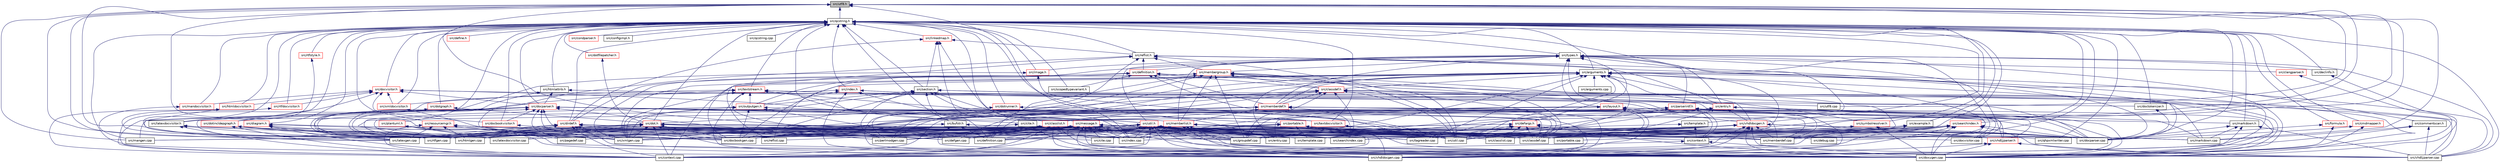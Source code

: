 digraph "src/utf8.h"
{
 // INTERACTIVE_SVG=YES
 // LATEX_PDF_SIZE
  edge [fontname="Helvetica",fontsize="10",labelfontname="Helvetica",labelfontsize="10"];
  node [fontname="Helvetica",fontsize="10",shape=record];
  Node1 [label="src/utf8.h",height=0.2,width=0.4,color="black", fillcolor="grey75", style="filled", fontcolor="black",tooltip="Various UTF8 related helper functions."];
  Node1 -> Node2 [dir="back",color="midnightblue",fontsize="10",style="solid",fontname="Helvetica"];
  Node2 [label="src/qcstring.h",height=0.2,width=0.4,color="black", fillcolor="white", style="filled",URL="$d7/d5c/qcstring_8h.html",tooltip=" "];
  Node2 -> Node3 [dir="back",color="midnightblue",fontsize="10",style="solid",fontname="Helvetica"];
  Node3 [label="src/arguments.h",height=0.2,width=0.4,color="black", fillcolor="white", style="filled",URL="$df/d9b/arguments_8h.html",tooltip=" "];
  Node3 -> Node4 [dir="back",color="midnightblue",fontsize="10",style="solid",fontname="Helvetica"];
  Node4 [label="src/arguments.cpp",height=0.2,width=0.4,color="black", fillcolor="white", style="filled",URL="$d4/dd4/arguments_8cpp.html",tooltip=" "];
  Node3 -> Node5 [dir="back",color="midnightblue",fontsize="10",style="solid",fontname="Helvetica"];
  Node5 [label="src/classdef.h",height=0.2,width=0.4,color="red", fillcolor="white", style="filled",URL="$d1/da6/classdef_8h.html",tooltip=" "];
  Node5 -> Node50 [dir="back",color="midnightblue",fontsize="10",style="solid",fontname="Helvetica"];
  Node50 [label="src/memberdef.h",height=0.2,width=0.4,color="red", fillcolor="white", style="filled",URL="$d4/d46/memberdef_8h.html",tooltip=" "];
  Node50 -> Node51 [dir="back",color="midnightblue",fontsize="10",style="solid",fontname="Helvetica"];
  Node51 [label="src/memberlist.h",height=0.2,width=0.4,color="red", fillcolor="white", style="filled",URL="$dd/d78/memberlist_8h.html",tooltip=" "];
  Node51 -> Node9 [dir="back",color="midnightblue",fontsize="10",style="solid",fontname="Helvetica"];
  Node9 [label="src/classdef.cpp",height=0.2,width=0.4,color="black", fillcolor="white", style="filled",URL="$de/d89/classdef_8cpp.html",tooltip=" "];
  Node51 -> Node100 [dir="back",color="midnightblue",fontsize="10",style="solid",fontname="Helvetica"];
  Node100 [label="src/context.h",height=0.2,width=0.4,color="black", fillcolor="white", style="filled",URL="$dc/d1e/context_8h.html",tooltip=" "];
  Node100 -> Node12 [dir="back",color="midnightblue",fontsize="10",style="solid",fontname="Helvetica"];
  Node12 [label="src/context.cpp",height=0.2,width=0.4,color="black", fillcolor="white", style="filled",URL="$db/d12/context_8cpp.html",tooltip=" "];
  Node100 -> Node22 [dir="back",color="midnightblue",fontsize="10",style="solid",fontname="Helvetica"];
  Node22 [label="src/doxygen.cpp",height=0.2,width=0.4,color="black", fillcolor="white", style="filled",URL="$dc/d98/doxygen_8cpp.html",tooltip=" "];
  Node51 -> Node55 [dir="back",color="midnightblue",fontsize="10",style="solid",fontname="Helvetica"];
  Node55 [label="src/defgen.cpp",height=0.2,width=0.4,color="black", fillcolor="white", style="filled",URL="$d3/d17/defgen_8cpp.html",tooltip=" "];
  Node51 -> Node13 [dir="back",color="midnightblue",fontsize="10",style="solid",fontname="Helvetica"];
  Node13 [label="src/definition.cpp",height=0.2,width=0.4,color="black", fillcolor="white", style="filled",URL="$d3/dea/definition_8cpp.html",tooltip=" "];
  Node51 -> Node15 [dir="back",color="midnightblue",fontsize="10",style="solid",fontname="Helvetica"];
  Node15 [label="src/docbookgen.cpp",height=0.2,width=0.4,color="black", fillcolor="white", style="filled",URL="$d8/d29/docbookgen_8cpp.html",tooltip=" "];
  Node51 -> Node22 [dir="back",color="midnightblue",fontsize="10",style="solid",fontname="Helvetica"];
  Node51 -> Node25 [dir="back",color="midnightblue",fontsize="10",style="solid",fontname="Helvetica"];
  Node25 [label="src/groupdef.cpp",height=0.2,width=0.4,color="black", fillcolor="white", style="filled",URL="$d6/d42/groupdef_8cpp.html",tooltip=" "];
  Node51 -> Node29 [dir="back",color="midnightblue",fontsize="10",style="solid",fontname="Helvetica"];
  Node29 [label="src/index.cpp",height=0.2,width=0.4,color="black", fillcolor="white", style="filled",URL="$db/d14/index_8cpp.html",tooltip="This file contains functions for the various index pages."];
  Node51 -> Node36 [dir="back",color="midnightblue",fontsize="10",style="solid",fontname="Helvetica"];
  Node36 [label="src/memberdef.cpp",height=0.2,width=0.4,color="black", fillcolor="white", style="filled",URL="$d0/d72/memberdef_8cpp.html",tooltip=" "];
  Node51 -> Node81 [dir="back",color="midnightblue",fontsize="10",style="solid",fontname="Helvetica"];
  Node81 [label="src/perlmodgen.cpp",height=0.2,width=0.4,color="black", fillcolor="white", style="filled",URL="$de/dd0/perlmodgen_8cpp.html",tooltip=" "];
  Node51 -> Node44 [dir="back",color="midnightblue",fontsize="10",style="solid",fontname="Helvetica"];
  Node44 [label="src/util.cpp",height=0.2,width=0.4,color="black", fillcolor="white", style="filled",URL="$df/d2d/util_8cpp.html",tooltip=" "];
  Node51 -> Node45 [dir="back",color="midnightblue",fontsize="10",style="solid",fontname="Helvetica"];
  Node45 [label="src/vhdldocgen.cpp",height=0.2,width=0.4,color="black", fillcolor="white", style="filled",URL="$de/dea/vhdldocgen_8cpp.html",tooltip=" "];
  Node51 -> Node48 [dir="back",color="midnightblue",fontsize="10",style="solid",fontname="Helvetica"];
  Node48 [label="src/xmlgen.cpp",height=0.2,width=0.4,color="black", fillcolor="white", style="filled",URL="$d0/dc3/xmlgen_8cpp.html",tooltip=" "];
  Node50 -> Node15 [dir="back",color="midnightblue",fontsize="10",style="solid",fontname="Helvetica"];
  Node50 -> Node17 [dir="back",color="midnightblue",fontsize="10",style="solid",fontname="Helvetica"];
  Node17 [label="src/docparser.cpp",height=0.2,width=0.4,color="black", fillcolor="white", style="filled",URL="$da/d17/docparser_8cpp.html",tooltip=" "];
  Node50 -> Node36 [dir="back",color="midnightblue",fontsize="10",style="solid",fontname="Helvetica"];
  Node50 -> Node43 [dir="back",color="midnightblue",fontsize="10",style="solid",fontname="Helvetica"];
  Node43 [label="src/searchindex.cpp",height=0.2,width=0.4,color="black", fillcolor="white", style="filled",URL="$d7/d79/searchindex_8cpp.html",tooltip=" "];
  Node50 -> Node45 [dir="back",color="midnightblue",fontsize="10",style="solid",fontname="Helvetica"];
  Node50 -> Node48 [dir="back",color="midnightblue",fontsize="10",style="solid",fontname="Helvetica"];
  Node5 -> Node9 [dir="back",color="midnightblue",fontsize="10",style="solid",fontname="Helvetica"];
  Node5 -> Node103 [dir="back",color="midnightblue",fontsize="10",style="solid",fontname="Helvetica"];
  Node103 [label="src/classlist.h",height=0.2,width=0.4,color="red", fillcolor="white", style="filled",URL="$d2/df8/classlist_8h.html",tooltip=" "];
  Node103 -> Node9 [dir="back",color="midnightblue",fontsize="10",style="solid",fontname="Helvetica"];
  Node103 -> Node10 [dir="back",color="midnightblue",fontsize="10",style="solid",fontname="Helvetica"];
  Node10 [label="src/classlist.cpp",height=0.2,width=0.4,color="black", fillcolor="white", style="filled",URL="$d6/d10/classlist_8cpp.html",tooltip=" "];
  Node103 -> Node12 [dir="back",color="midnightblue",fontsize="10",style="solid",fontname="Helvetica"];
  Node103 -> Node55 [dir="back",color="midnightblue",fontsize="10",style="solid",fontname="Helvetica"];
  Node103 -> Node15 [dir="back",color="midnightblue",fontsize="10",style="solid",fontname="Helvetica"];
  Node103 -> Node17 [dir="back",color="midnightblue",fontsize="10",style="solid",fontname="Helvetica"];
  Node103 -> Node22 [dir="back",color="midnightblue",fontsize="10",style="solid",fontname="Helvetica"];
  Node103 -> Node25 [dir="back",color="midnightblue",fontsize="10",style="solid",fontname="Helvetica"];
  Node103 -> Node29 [dir="back",color="midnightblue",fontsize="10",style="solid",fontname="Helvetica"];
  Node103 -> Node32 [dir="back",color="midnightblue",fontsize="10",style="solid",fontname="Helvetica"];
  Node32 [label="src/latexgen.cpp",height=0.2,width=0.4,color="black", fillcolor="white", style="filled",URL="$d4/d42/latexgen_8cpp.html",tooltip=" "];
  Node103 -> Node81 [dir="back",color="midnightblue",fontsize="10",style="solid",fontname="Helvetica"];
  Node103 -> Node42 [dir="back",color="midnightblue",fontsize="10",style="solid",fontname="Helvetica"];
  Node42 [label="src/rtfgen.cpp",height=0.2,width=0.4,color="black", fillcolor="white", style="filled",URL="$d0/d9c/rtfgen_8cpp.html",tooltip=" "];
  Node103 -> Node43 [dir="back",color="midnightblue",fontsize="10",style="solid",fontname="Helvetica"];
  Node103 -> Node44 [dir="back",color="midnightblue",fontsize="10",style="solid",fontname="Helvetica"];
  Node103 -> Node45 [dir="back",color="midnightblue",fontsize="10",style="solid",fontname="Helvetica"];
  Node103 -> Node48 [dir="back",color="midnightblue",fontsize="10",style="solid",fontname="Helvetica"];
  Node5 -> Node105 [dir="back",color="midnightblue",fontsize="10",style="solid",fontname="Helvetica"];
  Node105 [label="src/symbolresolver.h",height=0.2,width=0.4,color="red", fillcolor="white", style="filled",URL="$d9/db2/symbolresolver_8h.html",tooltip=" "];
  Node105 -> Node9 [dir="back",color="midnightblue",fontsize="10",style="solid",fontname="Helvetica"];
  Node105 -> Node22 [dir="back",color="midnightblue",fontsize="10",style="solid",fontname="Helvetica"];
  Node105 -> Node44 [dir="back",color="midnightblue",fontsize="10",style="solid",fontname="Helvetica"];
  Node5 -> Node100 [dir="back",color="midnightblue",fontsize="10",style="solid",fontname="Helvetica"];
  Node5 -> Node15 [dir="back",color="midnightblue",fontsize="10",style="solid",fontname="Helvetica"];
  Node5 -> Node25 [dir="back",color="midnightblue",fontsize="10",style="solid",fontname="Helvetica"];
  Node5 -> Node81 [dir="back",color="midnightblue",fontsize="10",style="solid",fontname="Helvetica"];
  Node5 -> Node43 [dir="back",color="midnightblue",fontsize="10",style="solid",fontname="Helvetica"];
  Node5 -> Node44 [dir="back",color="midnightblue",fontsize="10",style="solid",fontname="Helvetica"];
  Node3 -> Node50 [dir="back",color="midnightblue",fontsize="10",style="solid",fontname="Helvetica"];
  Node3 -> Node107 [dir="back",color="midnightblue",fontsize="10",style="solid",fontname="Helvetica"];
  Node107 [label="src/entry.h",height=0.2,width=0.4,color="red", fillcolor="white", style="filled",URL="$d1/dc6/entry_8h.html",tooltip=" "];
  Node107 -> Node9 [dir="back",color="midnightblue",fontsize="10",style="solid",fontname="Helvetica"];
  Node107 -> Node108 [dir="back",color="midnightblue",fontsize="10",style="solid",fontname="Helvetica"];
  Node108 [label="src/vhdldocgen.h",height=0.2,width=0.4,color="red", fillcolor="white", style="filled",URL="$dd/dec/vhdldocgen_8h.html",tooltip=" "];
  Node108 -> Node9 [dir="back",color="midnightblue",fontsize="10",style="solid",fontname="Helvetica"];
  Node108 -> Node10 [dir="back",color="midnightblue",fontsize="10",style="solid",fontname="Helvetica"];
  Node108 -> Node12 [dir="back",color="midnightblue",fontsize="10",style="solid",fontname="Helvetica"];
  Node108 -> Node13 [dir="back",color="midnightblue",fontsize="10",style="solid",fontname="Helvetica"];
  Node108 -> Node17 [dir="back",color="midnightblue",fontsize="10",style="solid",fontname="Helvetica"];
  Node108 -> Node69 [dir="back",color="midnightblue",fontsize="10",style="solid",fontname="Helvetica"];
  Node69 [label="src/vhdljjparser.h",height=0.2,width=0.4,color="red", fillcolor="white", style="filled",URL="$d2/d55/vhdljjparser_8h.html",tooltip=" "];
  Node69 -> Node22 [dir="back",color="midnightblue",fontsize="10",style="solid",fontname="Helvetica"];
  Node69 -> Node45 [dir="back",color="midnightblue",fontsize="10",style="solid",fontname="Helvetica"];
  Node69 -> Node46 [dir="back",color="midnightblue",fontsize="10",style="solid",fontname="Helvetica"];
  Node46 [label="src/vhdljjparser.cpp",height=0.2,width=0.4,color="black", fillcolor="white", style="filled",URL="$d1/d86/vhdljjparser_8cpp.html",tooltip=" "];
  Node108 -> Node22 [dir="back",color="midnightblue",fontsize="10",style="solid",fontname="Helvetica"];
  Node108 -> Node25 [dir="back",color="midnightblue",fontsize="10",style="solid",fontname="Helvetica"];
  Node108 -> Node27 [dir="back",color="midnightblue",fontsize="10",style="solid",fontname="Helvetica"];
  Node27 [label="src/htmlgen.cpp",height=0.2,width=0.4,color="black", fillcolor="white", style="filled",URL="$d8/d6e/htmlgen_8cpp.html",tooltip=" "];
  Node108 -> Node29 [dir="back",color="midnightblue",fontsize="10",style="solid",fontname="Helvetica"];
  Node108 -> Node36 [dir="back",color="midnightblue",fontsize="10",style="solid",fontname="Helvetica"];
  Node108 -> Node42 [dir="back",color="midnightblue",fontsize="10",style="solid",fontname="Helvetica"];
  Node108 -> Node45 [dir="back",color="midnightblue",fontsize="10",style="solid",fontname="Helvetica"];
  Node108 -> Node46 [dir="back",color="midnightblue",fontsize="10",style="solid",fontname="Helvetica"];
  Node107 -> Node22 [dir="back",color="midnightblue",fontsize="10",style="solid",fontname="Helvetica"];
  Node107 -> Node69 [dir="back",color="midnightblue",fontsize="10",style="solid",fontname="Helvetica"];
  Node107 -> Node76 [dir="back",color="midnightblue",fontsize="10",style="solid",fontname="Helvetica"];
  Node76 [label="src/entry.cpp",height=0.2,width=0.4,color="black", fillcolor="white", style="filled",URL="$d2/dd2/entry_8cpp.html",tooltip=" "];
  Node107 -> Node25 [dir="back",color="midnightblue",fontsize="10",style="solid",fontname="Helvetica"];
  Node107 -> Node79 [dir="back",color="midnightblue",fontsize="10",style="solid",fontname="Helvetica"];
  Node79 [label="src/markdown.cpp",height=0.2,width=0.4,color="black", fillcolor="white", style="filled",URL="$de/d04/markdown_8cpp.html",tooltip=" "];
  Node107 -> Node89 [dir="back",color="midnightblue",fontsize="10",style="solid",fontname="Helvetica"];
  Node89 [label="src/tagreader.cpp",height=0.2,width=0.4,color="black", fillcolor="white", style="filled",URL="$d4/d7b/tagreader_8cpp.html",tooltip=" "];
  Node107 -> Node44 [dir="back",color="midnightblue",fontsize="10",style="solid",fontname="Helvetica"];
  Node3 -> Node108 [dir="back",color="midnightblue",fontsize="10",style="solid",fontname="Helvetica"];
  Node3 -> Node9 [dir="back",color="midnightblue",fontsize="10",style="solid",fontname="Helvetica"];
  Node3 -> Node10 [dir="back",color="midnightblue",fontsize="10",style="solid",fontname="Helvetica"];
  Node3 -> Node12 [dir="back",color="midnightblue",fontsize="10",style="solid",fontname="Helvetica"];
  Node3 -> Node55 [dir="back",color="midnightblue",fontsize="10",style="solid",fontname="Helvetica"];
  Node3 -> Node15 [dir="back",color="midnightblue",fontsize="10",style="solid",fontname="Helvetica"];
  Node3 -> Node17 [dir="back",color="midnightblue",fontsize="10",style="solid",fontname="Helvetica"];
  Node3 -> Node22 [dir="back",color="midnightblue",fontsize="10",style="solid",fontname="Helvetica"];
  Node3 -> Node76 [dir="back",color="midnightblue",fontsize="10",style="solid",fontname="Helvetica"];
  Node3 -> Node25 [dir="back",color="midnightblue",fontsize="10",style="solid",fontname="Helvetica"];
  Node3 -> Node36 [dir="back",color="midnightblue",fontsize="10",style="solid",fontname="Helvetica"];
  Node3 -> Node81 [dir="back",color="midnightblue",fontsize="10",style="solid",fontname="Helvetica"];
  Node3 -> Node89 [dir="back",color="midnightblue",fontsize="10",style="solid",fontname="Helvetica"];
  Node3 -> Node44 [dir="back",color="midnightblue",fontsize="10",style="solid",fontname="Helvetica"];
  Node3 -> Node45 [dir="back",color="midnightblue",fontsize="10",style="solid",fontname="Helvetica"];
  Node3 -> Node46 [dir="back",color="midnightblue",fontsize="10",style="solid",fontname="Helvetica"];
  Node3 -> Node48 [dir="back",color="midnightblue",fontsize="10",style="solid",fontname="Helvetica"];
  Node2 -> Node110 [dir="back",color="midnightblue",fontsize="10",style="solid",fontname="Helvetica"];
  Node110 [label="src/bufstr.h",height=0.2,width=0.4,color="black", fillcolor="white", style="filled",URL="$d4/de5/bufstr_8h.html",tooltip=" "];
  Node110 -> Node13 [dir="back",color="midnightblue",fontsize="10",style="solid",fontname="Helvetica"];
  Node110 -> Node22 [dir="back",color="midnightblue",fontsize="10",style="solid",fontname="Helvetica"];
  Node110 -> Node27 [dir="back",color="midnightblue",fontsize="10",style="solid",fontname="Helvetica"];
  Node110 -> Node44 [dir="back",color="midnightblue",fontsize="10",style="solid",fontname="Helvetica"];
  Node2 -> Node111 [dir="back",color="midnightblue",fontsize="10",style="solid",fontname="Helvetica"];
  Node111 [label="src/cite.h",height=0.2,width=0.4,color="black", fillcolor="white", style="filled",URL="$d7/d69/cite_8h.html",tooltip=" "];
  Node111 -> Node8 [dir="back",color="midnightblue",fontsize="10",style="solid",fontname="Helvetica"];
  Node8 [label="src/cite.cpp",height=0.2,width=0.4,color="black", fillcolor="white", style="filled",URL="$d5/d0b/cite_8cpp.html",tooltip=" "];
  Node111 -> Node17 [dir="back",color="midnightblue",fontsize="10",style="solid",fontname="Helvetica"];
  Node111 -> Node22 [dir="back",color="midnightblue",fontsize="10",style="solid",fontname="Helvetica"];
  Node111 -> Node31 [dir="back",color="midnightblue",fontsize="10",style="solid",fontname="Helvetica"];
  Node31 [label="src/latexdocvisitor.cpp",height=0.2,width=0.4,color="black", fillcolor="white", style="filled",URL="$d1/d4e/latexdocvisitor_8cpp.html",tooltip=" "];
  Node111 -> Node32 [dir="back",color="midnightblue",fontsize="10",style="solid",fontname="Helvetica"];
  Node2 -> Node112 [dir="back",color="midnightblue",fontsize="10",style="solid",fontname="Helvetica"];
  Node112 [label="src/types.h",height=0.2,width=0.4,color="black", fillcolor="white", style="filled",URL="$d9/d49/types_8h.html",tooltip="This file contains a number of basic enums and types."];
  Node112 -> Node113 [dir="back",color="midnightblue",fontsize="10",style="solid",fontname="Helvetica"];
  Node113 [label="src/definition.h",height=0.2,width=0.4,color="red", fillcolor="white", style="filled",URL="$df/da1/definition_8h.html",tooltip=" "];
  Node113 -> Node5 [dir="back",color="midnightblue",fontsize="10",style="solid",fontname="Helvetica"];
  Node113 -> Node50 [dir="back",color="midnightblue",fontsize="10",style="solid",fontname="Helvetica"];
  Node113 -> Node114 [dir="back",color="midnightblue",fontsize="10",style="solid",fontname="Helvetica"];
  Node114 [label="src/dirdef.h",height=0.2,width=0.4,color="red", fillcolor="white", style="filled",URL="$d6/d15/dirdef_8h.html",tooltip=" "];
  Node114 -> Node12 [dir="back",color="midnightblue",fontsize="10",style="solid",fontname="Helvetica"];
  Node114 -> Node13 [dir="back",color="midnightblue",fontsize="10",style="solid",fontname="Helvetica"];
  Node114 -> Node15 [dir="back",color="midnightblue",fontsize="10",style="solid",fontname="Helvetica"];
  Node114 -> Node22 [dir="back",color="midnightblue",fontsize="10",style="solid",fontname="Helvetica"];
  Node114 -> Node25 [dir="back",color="midnightblue",fontsize="10",style="solid",fontname="Helvetica"];
  Node114 -> Node27 [dir="back",color="midnightblue",fontsize="10",style="solid",fontname="Helvetica"];
  Node114 -> Node29 [dir="back",color="midnightblue",fontsize="10",style="solid",fontname="Helvetica"];
  Node114 -> Node32 [dir="back",color="midnightblue",fontsize="10",style="solid",fontname="Helvetica"];
  Node114 -> Node42 [dir="back",color="midnightblue",fontsize="10",style="solid",fontname="Helvetica"];
  Node114 -> Node44 [dir="back",color="midnightblue",fontsize="10",style="solid",fontname="Helvetica"];
  Node114 -> Node48 [dir="back",color="midnightblue",fontsize="10",style="solid",fontname="Helvetica"];
  Node113 -> Node86 [dir="back",color="midnightblue",fontsize="10",style="solid",fontname="Helvetica"];
  Node86 [label="src/reflist.cpp",height=0.2,width=0.4,color="black", fillcolor="white", style="filled",URL="$d4/d09/reflist_8cpp.html",tooltip=" "];
  Node113 -> Node120 [dir="back",color="midnightblue",fontsize="10",style="solid",fontname="Helvetica"];
  Node120 [label="src/scopedtypevariant.h",height=0.2,width=0.4,color="black", fillcolor="white", style="filled",URL="$d7/d7a/scopedtypevariant_8h.html",tooltip=" "];
  Node113 -> Node45 [dir="back",color="midnightblue",fontsize="10",style="solid",fontname="Helvetica"];
  Node113 -> Node46 [dir="back",color="midnightblue",fontsize="10",style="solid",fontname="Helvetica"];
  Node112 -> Node121 [dir="back",color="midnightblue",fontsize="10",style="solid",fontname="Helvetica"];
  Node121 [label="src/membergroup.h",height=0.2,width=0.4,color="red", fillcolor="white", style="filled",URL="$d9/d11/membergroup_8h.html",tooltip=" "];
  Node121 -> Node5 [dir="back",color="midnightblue",fontsize="10",style="solid",fontname="Helvetica"];
  Node121 -> Node51 [dir="back",color="midnightblue",fontsize="10",style="solid",fontname="Helvetica"];
  Node121 -> Node9 [dir="back",color="midnightblue",fontsize="10",style="solid",fontname="Helvetica"];
  Node121 -> Node15 [dir="back",color="midnightblue",fontsize="10",style="solid",fontname="Helvetica"];
  Node121 -> Node22 [dir="back",color="midnightblue",fontsize="10",style="solid",fontname="Helvetica"];
  Node121 -> Node25 [dir="back",color="midnightblue",fontsize="10",style="solid",fontname="Helvetica"];
  Node121 -> Node36 [dir="back",color="midnightblue",fontsize="10",style="solid",fontname="Helvetica"];
  Node121 -> Node81 [dir="back",color="midnightblue",fontsize="10",style="solid",fontname="Helvetica"];
  Node121 -> Node44 [dir="back",color="midnightblue",fontsize="10",style="solid",fontname="Helvetica"];
  Node121 -> Node45 [dir="back",color="midnightblue",fontsize="10",style="solid",fontname="Helvetica"];
  Node121 -> Node48 [dir="back",color="midnightblue",fontsize="10",style="solid",fontname="Helvetica"];
  Node112 -> Node54 [dir="back",color="midnightblue",fontsize="10",style="solid",fontname="Helvetica"];
  Node54 [label="src/util.h",height=0.2,width=0.4,color="red", fillcolor="white", style="filled",URL="$d8/d3c/util_8h.html",tooltip="A bunch of utility functions."];
  Node54 -> Node8 [dir="back",color="midnightblue",fontsize="10",style="solid",fontname="Helvetica"];
  Node54 -> Node9 [dir="back",color="midnightblue",fontsize="10",style="solid",fontname="Helvetica"];
  Node54 -> Node10 [dir="back",color="midnightblue",fontsize="10",style="solid",fontname="Helvetica"];
  Node54 -> Node12 [dir="back",color="midnightblue",fontsize="10",style="solid",fontname="Helvetica"];
  Node54 -> Node55 [dir="back",color="midnightblue",fontsize="10",style="solid",fontname="Helvetica"];
  Node54 -> Node13 [dir="back",color="midnightblue",fontsize="10",style="solid",fontname="Helvetica"];
  Node54 -> Node15 [dir="back",color="midnightblue",fontsize="10",style="solid",fontname="Helvetica"];
  Node54 -> Node17 [dir="back",color="midnightblue",fontsize="10",style="solid",fontname="Helvetica"];
  Node54 -> Node60 [dir="back",color="midnightblue",fontsize="10",style="solid",fontname="Helvetica"];
  Node60 [label="src/docvisitor.cpp",height=0.2,width=0.4,color="black", fillcolor="white", style="filled",URL="$da/d39/docvisitor_8cpp.html",tooltip=" "];
  Node54 -> Node22 [dir="back",color="midnightblue",fontsize="10",style="solid",fontname="Helvetica"];
  Node54 -> Node69 [dir="back",color="midnightblue",fontsize="10",style="solid",fontname="Helvetica"];
  Node54 -> Node76 [dir="back",color="midnightblue",fontsize="10",style="solid",fontname="Helvetica"];
  Node54 -> Node25 [dir="back",color="midnightblue",fontsize="10",style="solid",fontname="Helvetica"];
  Node54 -> Node27 [dir="back",color="midnightblue",fontsize="10",style="solid",fontname="Helvetica"];
  Node54 -> Node29 [dir="back",color="midnightblue",fontsize="10",style="solid",fontname="Helvetica"];
  Node54 -> Node31 [dir="back",color="midnightblue",fontsize="10",style="solid",fontname="Helvetica"];
  Node54 -> Node32 [dir="back",color="midnightblue",fontsize="10",style="solid",fontname="Helvetica"];
  Node54 -> Node35 [dir="back",color="midnightblue",fontsize="10",style="solid",fontname="Helvetica"];
  Node35 [label="src/mangen.cpp",height=0.2,width=0.4,color="black", fillcolor="white", style="filled",URL="$d7/de7/mangen_8cpp.html",tooltip=" "];
  Node54 -> Node79 [dir="back",color="midnightblue",fontsize="10",style="solid",fontname="Helvetica"];
  Node54 -> Node36 [dir="back",color="midnightblue",fontsize="10",style="solid",fontname="Helvetica"];
  Node54 -> Node40 [dir="back",color="midnightblue",fontsize="10",style="solid",fontname="Helvetica"];
  Node40 [label="src/pagedef.cpp",height=0.2,width=0.4,color="black", fillcolor="white", style="filled",URL="$d9/db4/pagedef_8cpp.html",tooltip=" "];
  Node54 -> Node81 [dir="back",color="midnightblue",fontsize="10",style="solid",fontname="Helvetica"];
  Node54 -> Node83 [dir="back",color="midnightblue",fontsize="10",style="solid",fontname="Helvetica"];
  Node83 [label="src/portable.cpp",height=0.2,width=0.4,color="black", fillcolor="white", style="filled",URL="$d0/d1c/portable_8cpp.html",tooltip=" "];
  Node54 -> Node85 [dir="back",color="midnightblue",fontsize="10",style="solid",fontname="Helvetica"];
  Node85 [label="src/qhpxmlwriter.cpp",height=0.2,width=0.4,color="black", fillcolor="white", style="filled",URL="$dd/d53/qhpxmlwriter_8cpp.html",tooltip=" "];
  Node54 -> Node86 [dir="back",color="midnightblue",fontsize="10",style="solid",fontname="Helvetica"];
  Node54 -> Node42 [dir="back",color="midnightblue",fontsize="10",style="solid",fontname="Helvetica"];
  Node54 -> Node43 [dir="back",color="midnightblue",fontsize="10",style="solid",fontname="Helvetica"];
  Node54 -> Node89 [dir="back",color="midnightblue",fontsize="10",style="solid",fontname="Helvetica"];
  Node54 -> Node90 [dir="back",color="midnightblue",fontsize="10",style="solid",fontname="Helvetica"];
  Node90 [label="src/template.cpp",height=0.2,width=0.4,color="black", fillcolor="white", style="filled",URL="$df/d54/template_8cpp.html",tooltip=" "];
  Node54 -> Node44 [dir="back",color="midnightblue",fontsize="10",style="solid",fontname="Helvetica"];
  Node54 -> Node45 [dir="back",color="midnightblue",fontsize="10",style="solid",fontname="Helvetica"];
  Node54 -> Node46 [dir="back",color="midnightblue",fontsize="10",style="solid",fontname="Helvetica"];
  Node54 -> Node48 [dir="back",color="midnightblue",fontsize="10",style="solid",fontname="Helvetica"];
  Node112 -> Node123 [dir="back",color="midnightblue",fontsize="10",style="solid",fontname="Helvetica"];
  Node123 [label="src/outputgen.h",height=0.2,width=0.4,color="red", fillcolor="white", style="filled",URL="$df/d06/outputgen_8h.html",tooltip=" "];
  Node123 -> Node54 [dir="back",color="midnightblue",fontsize="10",style="solid",fontname="Helvetica"];
  Node123 -> Node55 [dir="back",color="midnightblue",fontsize="10",style="solid",fontname="Helvetica"];
  Node123 -> Node15 [dir="back",color="midnightblue",fontsize="10",style="solid",fontname="Helvetica"];
  Node123 -> Node31 [dir="back",color="midnightblue",fontsize="10",style="solid",fontname="Helvetica"];
  Node123 -> Node48 [dir="back",color="midnightblue",fontsize="10",style="solid",fontname="Helvetica"];
  Node112 -> Node50 [dir="back",color="midnightblue",fontsize="10",style="solid",fontname="Helvetica"];
  Node112 -> Node51 [dir="back",color="midnightblue",fontsize="10",style="solid",fontname="Helvetica"];
  Node112 -> Node132 [dir="back",color="midnightblue",fontsize="10",style="solid",fontname="Helvetica"];
  Node132 [label="src/clangparser.h",height=0.2,width=0.4,color="red", fillcolor="white", style="filled",URL="$d5/df7/clangparser_8h.html",tooltip=" "];
  Node132 -> Node22 [dir="back",color="midnightblue",fontsize="10",style="solid",fontname="Helvetica"];
  Node112 -> Node107 [dir="back",color="midnightblue",fontsize="10",style="solid",fontname="Helvetica"];
  Node112 -> Node134 [dir="back",color="midnightblue",fontsize="10",style="solid",fontname="Helvetica"];
  Node134 [label="src/defargs.h",height=0.2,width=0.4,color="red", fillcolor="white", style="filled",URL="$d8/d65/defargs_8h.html",tooltip=" "];
  Node134 -> Node9 [dir="back",color="midnightblue",fontsize="10",style="solid",fontname="Helvetica"];
  Node134 -> Node10 [dir="back",color="midnightblue",fontsize="10",style="solid",fontname="Helvetica"];
  Node134 -> Node55 [dir="back",color="midnightblue",fontsize="10",style="solid",fontname="Helvetica"];
  Node134 -> Node15 [dir="back",color="midnightblue",fontsize="10",style="solid",fontname="Helvetica"];
  Node134 -> Node22 [dir="back",color="midnightblue",fontsize="10",style="solid",fontname="Helvetica"];
  Node134 -> Node36 [dir="back",color="midnightblue",fontsize="10",style="solid",fontname="Helvetica"];
  Node134 -> Node89 [dir="back",color="midnightblue",fontsize="10",style="solid",fontname="Helvetica"];
  Node134 -> Node44 [dir="back",color="midnightblue",fontsize="10",style="solid",fontname="Helvetica"];
  Node134 -> Node48 [dir="back",color="midnightblue",fontsize="10",style="solid",fontname="Helvetica"];
  Node112 -> Node135 [dir="back",color="midnightblue",fontsize="10",style="solid",fontname="Helvetica"];
  Node135 [label="src/layout.h",height=0.2,width=0.4,color="red", fillcolor="white", style="filled",URL="$db/d51/layout_8h.html",tooltip=" "];
  Node135 -> Node108 [dir="back",color="midnightblue",fontsize="10",style="solid",fontname="Helvetica"];
  Node135 -> Node9 [dir="back",color="midnightblue",fontsize="10",style="solid",fontname="Helvetica"];
  Node135 -> Node22 [dir="back",color="midnightblue",fontsize="10",style="solid",fontname="Helvetica"];
  Node135 -> Node25 [dir="back",color="midnightblue",fontsize="10",style="solid",fontname="Helvetica"];
  Node135 -> Node27 [dir="back",color="midnightblue",fontsize="10",style="solid",fontname="Helvetica"];
  Node135 -> Node29 [dir="back",color="midnightblue",fontsize="10",style="solid",fontname="Helvetica"];
  Node135 -> Node45 [dir="back",color="midnightblue",fontsize="10",style="solid",fontname="Helvetica"];
  Node112 -> Node136 [dir="back",color="midnightblue",fontsize="10",style="solid",fontname="Helvetica"];
  Node136 [label="src/parserintf.h",height=0.2,width=0.4,color="red", fillcolor="white", style="filled",URL="$da/d55/parserintf_8h.html",tooltip=" "];
  Node136 -> Node12 [dir="back",color="midnightblue",fontsize="10",style="solid",fontname="Helvetica"];
  Node136 -> Node13 [dir="back",color="midnightblue",fontsize="10",style="solid",fontname="Helvetica"];
  Node136 -> Node15 [dir="back",color="midnightblue",fontsize="10",style="solid",fontname="Helvetica"];
  Node136 -> Node138 [dir="back",color="midnightblue",fontsize="10",style="solid",fontname="Helvetica"];
  Node138 [label="src/markdown.h",height=0.2,width=0.4,color="black", fillcolor="white", style="filled",URL="$d2/d0c/markdown_8h.html",tooltip=" "];
  Node138 -> Node17 [dir="back",color="midnightblue",fontsize="10",style="solid",fontname="Helvetica"];
  Node138 -> Node22 [dir="back",color="midnightblue",fontsize="10",style="solid",fontname="Helvetica"];
  Node138 -> Node79 [dir="back",color="midnightblue",fontsize="10",style="solid",fontname="Helvetica"];
  Node138 -> Node46 [dir="back",color="midnightblue",fontsize="10",style="solid",fontname="Helvetica"];
  Node136 -> Node60 [dir="back",color="midnightblue",fontsize="10",style="solid",fontname="Helvetica"];
  Node136 -> Node22 [dir="back",color="midnightblue",fontsize="10",style="solid",fontname="Helvetica"];
  Node136 -> Node69 [dir="back",color="midnightblue",fontsize="10",style="solid",fontname="Helvetica"];
  Node136 -> Node31 [dir="back",color="midnightblue",fontsize="10",style="solid",fontname="Helvetica"];
  Node136 -> Node36 [dir="back",color="midnightblue",fontsize="10",style="solid",fontname="Helvetica"];
  Node136 -> Node44 [dir="back",color="midnightblue",fontsize="10",style="solid",fontname="Helvetica"];
  Node136 -> Node45 [dir="back",color="midnightblue",fontsize="10",style="solid",fontname="Helvetica"];
  Node136 -> Node48 [dir="back",color="midnightblue",fontsize="10",style="solid",fontname="Helvetica"];
  Node112 -> Node150 [dir="back",color="midnightblue",fontsize="10",style="solid",fontname="Helvetica"];
  Node150 [label="src/commentscan.h",height=0.2,width=0.4,color="black", fillcolor="white", style="filled",URL="$db/d0d/commentscan_8h.html",tooltip="Interface for the comment block scanner"];
  Node150 -> Node79 [dir="back",color="midnightblue",fontsize="10",style="solid",fontname="Helvetica"];
  Node150 -> Node45 [dir="back",color="midnightblue",fontsize="10",style="solid",fontname="Helvetica"];
  Node150 -> Node46 [dir="back",color="midnightblue",fontsize="10",style="solid",fontname="Helvetica"];
  Node112 -> Node100 [dir="back",color="midnightblue",fontsize="10",style="solid",fontname="Helvetica"];
  Node112 -> Node151 [dir="back",color="midnightblue",fontsize="10",style="solid",fontname="Helvetica"];
  Node151 [label="src/declinfo.h",height=0.2,width=0.4,color="black", fillcolor="white", style="filled",URL="$d2/d4b/declinfo_8h.html",tooltip=" "];
  Node151 -> Node22 [dir="back",color="midnightblue",fontsize="10",style="solid",fontname="Helvetica"];
  Node112 -> Node152 [dir="back",color="midnightblue",fontsize="10",style="solid",fontname="Helvetica"];
  Node152 [label="src/image.h",height=0.2,width=0.4,color="red", fillcolor="white", style="filled",URL="$d5/db2/image_8h.html",tooltip=" "];
  Node152 -> Node27 [dir="back",color="midnightblue",fontsize="10",style="solid",fontname="Helvetica"];
  Node152 -> Node44 [dir="back",color="midnightblue",fontsize="10",style="solid",fontname="Helvetica"];
  Node112 -> Node60 [dir="back",color="midnightblue",fontsize="10",style="solid",fontname="Helvetica"];
  Node112 -> Node69 [dir="back",color="midnightblue",fontsize="10",style="solid",fontname="Helvetica"];
  Node112 -> Node46 [dir="back",color="midnightblue",fontsize="10",style="solid",fontname="Helvetica"];
  Node2 -> Node154 [dir="back",color="midnightblue",fontsize="10",style="solid",fontname="Helvetica"];
  Node154 [label="src/reflist.h",height=0.2,width=0.4,color="black", fillcolor="white", style="filled",URL="$d1/d02/reflist_8h.html",tooltip=" "];
  Node154 -> Node113 [dir="back",color="midnightblue",fontsize="10",style="solid",fontname="Helvetica"];
  Node154 -> Node121 [dir="back",color="midnightblue",fontsize="10",style="solid",fontname="Helvetica"];
  Node154 -> Node107 [dir="back",color="midnightblue",fontsize="10",style="solid",fontname="Helvetica"];
  Node154 -> Node13 [dir="back",color="midnightblue",fontsize="10",style="solid",fontname="Helvetica"];
  Node154 -> Node17 [dir="back",color="midnightblue",fontsize="10",style="solid",fontname="Helvetica"];
  Node154 -> Node22 [dir="back",color="midnightblue",fontsize="10",style="solid",fontname="Helvetica"];
  Node154 -> Node40 [dir="back",color="midnightblue",fontsize="10",style="solid",fontname="Helvetica"];
  Node154 -> Node86 [dir="back",color="midnightblue",fontsize="10",style="solid",fontname="Helvetica"];
  Node154 -> Node44 [dir="back",color="midnightblue",fontsize="10",style="solid",fontname="Helvetica"];
  Node2 -> Node155 [dir="back",color="midnightblue",fontsize="10",style="solid",fontname="Helvetica"];
  Node155 [label="src/linkedmap.h",height=0.2,width=0.4,color="red", fillcolor="white", style="filled",URL="$da/de1/linkedmap_8h.html",tooltip=" "];
  Node155 -> Node154 [dir="back",color="midnightblue",fontsize="10",style="solid",fontname="Helvetica"];
  Node155 -> Node156 [dir="back",color="midnightblue",fontsize="10",style="solid",fontname="Helvetica"];
  Node156 [label="src/section.h",height=0.2,width=0.4,color="black", fillcolor="white", style="filled",URL="$d1/d2a/section_8h.html",tooltip=" "];
  Node156 -> Node123 [dir="back",color="midnightblue",fontsize="10",style="solid",fontname="Helvetica"];
  Node156 -> Node13 [dir="back",color="midnightblue",fontsize="10",style="solid",fontname="Helvetica"];
  Node156 -> Node15 [dir="back",color="midnightblue",fontsize="10",style="solid",fontname="Helvetica"];
  Node156 -> Node17 [dir="back",color="midnightblue",fontsize="10",style="solid",fontname="Helvetica"];
  Node156 -> Node76 [dir="back",color="midnightblue",fontsize="10",style="solid",fontname="Helvetica"];
  Node156 -> Node79 [dir="back",color="midnightblue",fontsize="10",style="solid",fontname="Helvetica"];
  Node156 -> Node81 [dir="back",color="midnightblue",fontsize="10",style="solid",fontname="Helvetica"];
  Node156 -> Node89 [dir="back",color="midnightblue",fontsize="10",style="solid",fontname="Helvetica"];
  Node156 -> Node48 [dir="back",color="midnightblue",fontsize="10",style="solid",fontname="Helvetica"];
  Node155 -> Node51 [dir="back",color="midnightblue",fontsize="10",style="solid",fontname="Helvetica"];
  Node155 -> Node103 [dir="back",color="midnightblue",fontsize="10",style="solid",fontname="Helvetica"];
  Node155 -> Node114 [dir="back",color="midnightblue",fontsize="10",style="solid",fontname="Helvetica"];
  Node2 -> Node158 [dir="back",color="midnightblue",fontsize="10",style="solid",fontname="Helvetica"];
  Node158 [label="src/message.h",height=0.2,width=0.4,color="red", fillcolor="white", style="filled",URL="$d2/d0d/message_8h.html",tooltip=" "];
  Node158 -> Node8 [dir="back",color="midnightblue",fontsize="10",style="solid",fontname="Helvetica"];
  Node158 -> Node9 [dir="back",color="midnightblue",fontsize="10",style="solid",fontname="Helvetica"];
  Node158 -> Node12 [dir="back",color="midnightblue",fontsize="10",style="solid",fontname="Helvetica"];
  Node158 -> Node160 [dir="back",color="midnightblue",fontsize="10",style="solid",fontname="Helvetica"];
  Node160 [label="src/debug.cpp",height=0.2,width=0.4,color="black", fillcolor="white", style="filled",URL="$d1/d00/debug_8cpp.html",tooltip=" "];
  Node158 -> Node55 [dir="back",color="midnightblue",fontsize="10",style="solid",fontname="Helvetica"];
  Node158 -> Node13 [dir="back",color="midnightblue",fontsize="10",style="solid",fontname="Helvetica"];
  Node158 -> Node15 [dir="back",color="midnightblue",fontsize="10",style="solid",fontname="Helvetica"];
  Node158 -> Node17 [dir="back",color="midnightblue",fontsize="10",style="solid",fontname="Helvetica"];
  Node158 -> Node22 [dir="back",color="midnightblue",fontsize="10",style="solid",fontname="Helvetica"];
  Node158 -> Node25 [dir="back",color="midnightblue",fontsize="10",style="solid",fontname="Helvetica"];
  Node158 -> Node27 [dir="back",color="midnightblue",fontsize="10",style="solid",fontname="Helvetica"];
  Node158 -> Node29 [dir="back",color="midnightblue",fontsize="10",style="solid",fontname="Helvetica"];
  Node158 -> Node31 [dir="back",color="midnightblue",fontsize="10",style="solid",fontname="Helvetica"];
  Node158 -> Node32 [dir="back",color="midnightblue",fontsize="10",style="solid",fontname="Helvetica"];
  Node158 -> Node35 [dir="back",color="midnightblue",fontsize="10",style="solid",fontname="Helvetica"];
  Node158 -> Node79 [dir="back",color="midnightblue",fontsize="10",style="solid",fontname="Helvetica"];
  Node158 -> Node36 [dir="back",color="midnightblue",fontsize="10",style="solid",fontname="Helvetica"];
  Node158 -> Node81 [dir="back",color="midnightblue",fontsize="10",style="solid",fontname="Helvetica"];
  Node158 -> Node42 [dir="back",color="midnightblue",fontsize="10",style="solid",fontname="Helvetica"];
  Node158 -> Node43 [dir="back",color="midnightblue",fontsize="10",style="solid",fontname="Helvetica"];
  Node158 -> Node89 [dir="back",color="midnightblue",fontsize="10",style="solid",fontname="Helvetica"];
  Node158 -> Node90 [dir="back",color="midnightblue",fontsize="10",style="solid",fontname="Helvetica"];
  Node158 -> Node44 [dir="back",color="midnightblue",fontsize="10",style="solid",fontname="Helvetica"];
  Node158 -> Node45 [dir="back",color="midnightblue",fontsize="10",style="solid",fontname="Helvetica"];
  Node158 -> Node46 [dir="back",color="midnightblue",fontsize="10",style="solid",fontname="Helvetica"];
  Node158 -> Node48 [dir="back",color="midnightblue",fontsize="10",style="solid",fontname="Helvetica"];
  Node2 -> Node165 [dir="back",color="midnightblue",fontsize="10",style="solid",fontname="Helvetica"];
  Node165 [label="src/portable.h",height=0.2,width=0.4,color="red", fillcolor="white", style="filled",URL="$d2/de2/portable_8h.html",tooltip="Portable versions of functions that are platform dependent."];
  Node165 -> Node8 [dir="back",color="midnightblue",fontsize="10",style="solid",fontname="Helvetica"];
  Node165 -> Node12 [dir="back",color="midnightblue",fontsize="10",style="solid",fontname="Helvetica"];
  Node165 -> Node13 [dir="back",color="midnightblue",fontsize="10",style="solid",fontname="Helvetica"];
  Node165 -> Node17 [dir="back",color="midnightblue",fontsize="10",style="solid",fontname="Helvetica"];
  Node165 -> Node22 [dir="back",color="midnightblue",fontsize="10",style="solid",fontname="Helvetica"];
  Node165 -> Node32 [dir="back",color="midnightblue",fontsize="10",style="solid",fontname="Helvetica"];
  Node165 -> Node79 [dir="back",color="midnightblue",fontsize="10",style="solid",fontname="Helvetica"];
  Node165 -> Node83 [dir="back",color="midnightblue",fontsize="10",style="solid",fontname="Helvetica"];
  Node165 -> Node42 [dir="back",color="midnightblue",fontsize="10",style="solid",fontname="Helvetica"];
  Node165 -> Node90 [dir="back",color="midnightblue",fontsize="10",style="solid",fontname="Helvetica"];
  Node165 -> Node44 [dir="back",color="midnightblue",fontsize="10",style="solid",fontname="Helvetica"];
  Node165 -> Node45 [dir="back",color="midnightblue",fontsize="10",style="solid",fontname="Helvetica"];
  Node2 -> Node166 [dir="back",color="midnightblue",fontsize="10",style="solid",fontname="Helvetica"];
  Node166 [label="src/resourcemgr.h",height=0.2,width=0.4,color="red", fillcolor="white", style="filled",URL="$d6/d07/resourcemgr_8h.html",tooltip=" "];
  Node166 -> Node8 [dir="back",color="midnightblue",fontsize="10",style="solid",fontname="Helvetica"];
  Node166 -> Node12 [dir="back",color="midnightblue",fontsize="10",style="solid",fontname="Helvetica"];
  Node166 -> Node27 [dir="back",color="midnightblue",fontsize="10",style="solid",fontname="Helvetica"];
  Node166 -> Node32 [dir="back",color="midnightblue",fontsize="10",style="solid",fontname="Helvetica"];
  Node166 -> Node43 [dir="back",color="midnightblue",fontsize="10",style="solid",fontname="Helvetica"];
  Node166 -> Node90 [dir="back",color="midnightblue",fontsize="10",style="solid",fontname="Helvetica"];
  Node166 -> Node48 [dir="back",color="midnightblue",fontsize="10",style="solid",fontname="Helvetica"];
  Node2 -> Node167 [dir="back",color="midnightblue",fontsize="10",style="solid",fontname="Helvetica"];
  Node167 [label="src/docparser.h",height=0.2,width=0.4,color="red", fillcolor="white", style="filled",URL="$de/d9c/docparser_8h.html",tooltip=" "];
  Node167 -> Node54 [dir="back",color="midnightblue",fontsize="10",style="solid",fontname="Helvetica"];
  Node167 -> Node9 [dir="back",color="midnightblue",fontsize="10",style="solid",fontname="Helvetica"];
  Node167 -> Node12 [dir="back",color="midnightblue",fontsize="10",style="solid",fontname="Helvetica"];
  Node167 -> Node168 [dir="back",color="midnightblue",fontsize="10",style="solid",fontname="Helvetica"];
  Node168 [label="src/docbookvisitor.h",height=0.2,width=0.4,color="red", fillcolor="white", style="filled",URL="$de/dcd/docbookvisitor_8h.html",tooltip=" "];
  Node168 -> Node15 [dir="back",color="midnightblue",fontsize="10",style="solid",fontname="Helvetica"];
  Node167 -> Node15 [dir="back",color="midnightblue",fontsize="10",style="solid",fontname="Helvetica"];
  Node167 -> Node17 [dir="back",color="midnightblue",fontsize="10",style="solid",fontname="Helvetica"];
  Node167 -> Node22 [dir="back",color="midnightblue",fontsize="10",style="solid",fontname="Helvetica"];
  Node167 -> Node25 [dir="back",color="midnightblue",fontsize="10",style="solid",fontname="Helvetica"];
  Node167 -> Node27 [dir="back",color="midnightblue",fontsize="10",style="solid",fontname="Helvetica"];
  Node167 -> Node31 [dir="back",color="midnightblue",fontsize="10",style="solid",fontname="Helvetica"];
  Node167 -> Node32 [dir="back",color="midnightblue",fontsize="10",style="solid",fontname="Helvetica"];
  Node167 -> Node35 [dir="back",color="midnightblue",fontsize="10",style="solid",fontname="Helvetica"];
  Node167 -> Node36 [dir="back",color="midnightblue",fontsize="10",style="solid",fontname="Helvetica"];
  Node167 -> Node40 [dir="back",color="midnightblue",fontsize="10",style="solid",fontname="Helvetica"];
  Node167 -> Node81 [dir="back",color="midnightblue",fontsize="10",style="solid",fontname="Helvetica"];
  Node167 -> Node42 [dir="back",color="midnightblue",fontsize="10",style="solid",fontname="Helvetica"];
  Node167 -> Node170 [dir="back",color="midnightblue",fontsize="10",style="solid",fontname="Helvetica"];
  Node170 [label="src/textdocvisitor.h",height=0.2,width=0.4,color="red", fillcolor="white", style="filled",URL="$dd/d66/textdocvisitor_8h.html",tooltip=" "];
  Node170 -> Node44 [dir="back",color="midnightblue",fontsize="10",style="solid",fontname="Helvetica"];
  Node167 -> Node48 [dir="back",color="midnightblue",fontsize="10",style="solid",fontname="Helvetica"];
  Node2 -> Node171 [dir="back",color="midnightblue",fontsize="10",style="solid",fontname="Helvetica"];
  Node171 [label="src/docvisitor.h",height=0.2,width=0.4,color="red", fillcolor="white", style="filled",URL="$d2/d3c/docvisitor_8h.html",tooltip=" "];
  Node171 -> Node167 [dir="back",color="midnightblue",fontsize="10",style="solid",fontname="Helvetica"];
  Node171 -> Node172 [dir="back",color="midnightblue",fontsize="10",style="solid",fontname="Helvetica"];
  Node172 [label="src/htmldocvisitor.h",height=0.2,width=0.4,color="red", fillcolor="white", style="filled",URL="$d0/d71/htmldocvisitor_8h.html",tooltip=" "];
  Node172 -> Node12 [dir="back",color="midnightblue",fontsize="10",style="solid",fontname="Helvetica"];
  Node172 -> Node27 [dir="back",color="midnightblue",fontsize="10",style="solid",fontname="Helvetica"];
  Node171 -> Node173 [dir="back",color="midnightblue",fontsize="10",style="solid",fontname="Helvetica"];
  Node173 [label="src/latexdocvisitor.h",height=0.2,width=0.4,color="black", fillcolor="white", style="filled",URL="$d8/d99/latexdocvisitor_8h.html",tooltip=" "];
  Node173 -> Node12 [dir="back",color="midnightblue",fontsize="10",style="solid",fontname="Helvetica"];
  Node173 -> Node31 [dir="back",color="midnightblue",fontsize="10",style="solid",fontname="Helvetica"];
  Node173 -> Node32 [dir="back",color="midnightblue",fontsize="10",style="solid",fontname="Helvetica"];
  Node173 -> Node44 [dir="back",color="midnightblue",fontsize="10",style="solid",fontname="Helvetica"];
  Node171 -> Node168 [dir="back",color="midnightblue",fontsize="10",style="solid",fontname="Helvetica"];
  Node171 -> Node60 [dir="back",color="midnightblue",fontsize="10",style="solid",fontname="Helvetica"];
  Node171 -> Node174 [dir="back",color="midnightblue",fontsize="10",style="solid",fontname="Helvetica"];
  Node174 [label="src/mandocvisitor.h",height=0.2,width=0.4,color="red", fillcolor="white", style="filled",URL="$d6/d6e/mandocvisitor_8h.html",tooltip=" "];
  Node174 -> Node35 [dir="back",color="midnightblue",fontsize="10",style="solid",fontname="Helvetica"];
  Node171 -> Node175 [dir="back",color="midnightblue",fontsize="10",style="solid",fontname="Helvetica"];
  Node175 [label="src/rtfdocvisitor.h",height=0.2,width=0.4,color="red", fillcolor="white", style="filled",URL="$d1/da7/rtfdocvisitor_8h.html",tooltip=" "];
  Node175 -> Node42 [dir="back",color="midnightblue",fontsize="10",style="solid",fontname="Helvetica"];
  Node171 -> Node170 [dir="back",color="midnightblue",fontsize="10",style="solid",fontname="Helvetica"];
  Node171 -> Node176 [dir="back",color="midnightblue",fontsize="10",style="solid",fontname="Helvetica"];
  Node176 [label="src/xmldocvisitor.h",height=0.2,width=0.4,color="red", fillcolor="white", style="filled",URL="$df/d2b/xmldocvisitor_8h.html",tooltip=" "];
  Node176 -> Node48 [dir="back",color="midnightblue",fontsize="10",style="solid",fontname="Helvetica"];
  Node2 -> Node177 [dir="back",color="midnightblue",fontsize="10",style="solid",fontname="Helvetica"];
  Node177 [label="src/htmlattrib.h",height=0.2,width=0.4,color="black", fillcolor="white", style="filled",URL="$d0/d73/htmlattrib_8h.html",tooltip=" "];
  Node177 -> Node167 [dir="back",color="midnightblue",fontsize="10",style="solid",fontname="Helvetica"];
  Node177 -> Node178 [dir="back",color="midnightblue",fontsize="10",style="solid",fontname="Helvetica"];
  Node178 [label="src/doctokenizer.h",height=0.2,width=0.4,color="black", fillcolor="white", style="filled",URL="$d0/d0c/doctokenizer_8h.html",tooltip=" "];
  Node178 -> Node17 [dir="back",color="midnightblue",fontsize="10",style="solid",fontname="Helvetica"];
  Node177 -> Node31 [dir="back",color="midnightblue",fontsize="10",style="solid",fontname="Helvetica"];
  Node2 -> Node179 [dir="back",color="midnightblue",fontsize="10",style="solid",fontname="Helvetica"];
  Node179 [label="src/index.h",height=0.2,width=0.4,color="red", fillcolor="white", style="filled",URL="$d1/db5/index_8h.html",tooltip=" "];
  Node179 -> Node123 [dir="back",color="midnightblue",fontsize="10",style="solid",fontname="Helvetica"];
  Node179 -> Node12 [dir="back",color="midnightblue",fontsize="10",style="solid",fontname="Helvetica"];
  Node179 -> Node22 [dir="back",color="midnightblue",fontsize="10",style="solid",fontname="Helvetica"];
  Node179 -> Node29 [dir="back",color="midnightblue",fontsize="10",style="solid",fontname="Helvetica"];
  Node179 -> Node45 [dir="back",color="midnightblue",fontsize="10",style="solid",fontname="Helvetica"];
  Node179 -> Node46 [dir="back",color="midnightblue",fontsize="10",style="solid",fontname="Helvetica"];
  Node2 -> Node156 [dir="back",color="midnightblue",fontsize="10",style="solid",fontname="Helvetica"];
  Node2 -> Node185 [dir="back",color="midnightblue",fontsize="10",style="solid",fontname="Helvetica"];
  Node185 [label="src/textstream.h",height=0.2,width=0.4,color="red", fillcolor="white", style="filled",URL="$d4/d7d/textstream_8h.html",tooltip=" "];
  Node185 -> Node123 [dir="back",color="midnightblue",fontsize="10",style="solid",fontname="Helvetica"];
  Node185 -> Node107 [dir="back",color="midnightblue",fontsize="10",style="solid",fontname="Helvetica"];
  Node185 -> Node55 [dir="back",color="midnightblue",fontsize="10",style="solid",fontname="Helvetica"];
  Node185 -> Node27 [dir="back",color="midnightblue",fontsize="10",style="solid",fontname="Helvetica"];
  Node185 -> Node170 [dir="back",color="midnightblue",fontsize="10",style="solid",fontname="Helvetica"];
  Node185 -> Node187 [dir="back",color="midnightblue",fontsize="10",style="solid",fontname="Helvetica"];
  Node187 [label="src/utf8.cpp",height=0.2,width=0.4,color="black", fillcolor="white", style="filled",URL="$d2/db5/utf8_8cpp.html",tooltip=" "];
  Node185 -> Node44 [dir="back",color="midnightblue",fontsize="10",style="solid",fontname="Helvetica"];
  Node185 -> Node45 [dir="back",color="midnightblue",fontsize="10",style="solid",fontname="Helvetica"];
  Node185 -> Node176 [dir="back",color="midnightblue",fontsize="10",style="solid",fontname="Helvetica"];
  Node185 -> Node48 [dir="back",color="midnightblue",fontsize="10",style="solid",fontname="Helvetica"];
  Node2 -> Node114 [dir="back",color="midnightblue",fontsize="10",style="solid",fontname="Helvetica"];
  Node2 -> Node188 [dir="back",color="midnightblue",fontsize="10",style="solid",fontname="Helvetica"];
  Node188 [label="src/define.h",height=0.2,width=0.4,color="red", fillcolor="white", style="filled",URL="$df/d67/define_8h.html",tooltip=" "];
  Node2 -> Node189 [dir="back",color="midnightblue",fontsize="10",style="solid",fontname="Helvetica"];
  Node189 [label="src/diagram.h",height=0.2,width=0.4,color="red", fillcolor="white", style="filled",URL="$d9/d1b/diagram_8h.html",tooltip=" "];
  Node189 -> Node9 [dir="back",color="midnightblue",fontsize="10",style="solid",fontname="Helvetica"];
  Node189 -> Node12 [dir="back",color="midnightblue",fontsize="10",style="solid",fontname="Helvetica"];
  Node189 -> Node15 [dir="back",color="midnightblue",fontsize="10",style="solid",fontname="Helvetica"];
  Node189 -> Node27 [dir="back",color="midnightblue",fontsize="10",style="solid",fontname="Helvetica"];
  Node189 -> Node32 [dir="back",color="midnightblue",fontsize="10",style="solid",fontname="Helvetica"];
  Node189 -> Node42 [dir="back",color="midnightblue",fontsize="10",style="solid",fontname="Helvetica"];
  Node2 -> Node190 [dir="back",color="midnightblue",fontsize="10",style="solid",fontname="Helvetica"];
  Node190 [label="src/example.h",height=0.2,width=0.4,color="black", fillcolor="white", style="filled",URL="$df/d24/example_8h.html",tooltip=" "];
  Node190 -> Node9 [dir="back",color="midnightblue",fontsize="10",style="solid",fontname="Helvetica"];
  Node190 -> Node12 [dir="back",color="midnightblue",fontsize="10",style="solid",fontname="Helvetica"];
  Node190 -> Node36 [dir="back",color="midnightblue",fontsize="10",style="solid",fontname="Helvetica"];
  Node190 -> Node44 [dir="back",color="midnightblue",fontsize="10",style="solid",fontname="Helvetica"];
  Node2 -> Node191 [dir="back",color="midnightblue",fontsize="10",style="solid",fontname="Helvetica"];
  Node191 [label="src/dot.h",height=0.2,width=0.4,color="red", fillcolor="white", style="filled",URL="$d6/d4a/dot_8h.html",tooltip=" "];
  Node191 -> Node9 [dir="back",color="midnightblue",fontsize="10",style="solid",fontname="Helvetica"];
  Node191 -> Node12 [dir="back",color="midnightblue",fontsize="10",style="solid",fontname="Helvetica"];
  Node191 -> Node55 [dir="back",color="midnightblue",fontsize="10",style="solid",fontname="Helvetica"];
  Node191 -> Node15 [dir="back",color="midnightblue",fontsize="10",style="solid",fontname="Helvetica"];
  Node191 -> Node22 [dir="back",color="midnightblue",fontsize="10",style="solid",fontname="Helvetica"];
  Node191 -> Node25 [dir="back",color="midnightblue",fontsize="10",style="solid",fontname="Helvetica"];
  Node191 -> Node27 [dir="back",color="midnightblue",fontsize="10",style="solid",fontname="Helvetica"];
  Node191 -> Node29 [dir="back",color="midnightblue",fontsize="10",style="solid",fontname="Helvetica"];
  Node191 -> Node31 [dir="back",color="midnightblue",fontsize="10",style="solid",fontname="Helvetica"];
  Node191 -> Node32 [dir="back",color="midnightblue",fontsize="10",style="solid",fontname="Helvetica"];
  Node191 -> Node36 [dir="back",color="midnightblue",fontsize="10",style="solid",fontname="Helvetica"];
  Node191 -> Node42 [dir="back",color="midnightblue",fontsize="10",style="solid",fontname="Helvetica"];
  Node191 -> Node48 [dir="back",color="midnightblue",fontsize="10",style="solid",fontname="Helvetica"];
  Node2 -> Node192 [dir="back",color="midnightblue",fontsize="10",style="solid",fontname="Helvetica"];
  Node192 [label="src/dotgraph.h",height=0.2,width=0.4,color="red", fillcolor="white", style="filled",URL="$d0/daa/dotgraph_8h.html",tooltip=" "];
  Node192 -> Node191 [dir="back",color="midnightblue",fontsize="10",style="solid",fontname="Helvetica"];
  Node192 -> Node94 [dir="back",color="midnightblue",fontsize="10",style="solid",fontname="Helvetica"];
  Node94 [label="src/dotincldepgraph.h",height=0.2,width=0.4,color="red", fillcolor="white", style="filled",URL="$dd/d8c/dotincldepgraph_8h.html",tooltip=" "];
  Node94 -> Node12 [dir="back",color="midnightblue",fontsize="10",style="solid",fontname="Helvetica"];
  Node94 -> Node15 [dir="back",color="midnightblue",fontsize="10",style="solid",fontname="Helvetica"];
  Node94 -> Node27 [dir="back",color="midnightblue",fontsize="10",style="solid",fontname="Helvetica"];
  Node94 -> Node32 [dir="back",color="midnightblue",fontsize="10",style="solid",fontname="Helvetica"];
  Node94 -> Node42 [dir="back",color="midnightblue",fontsize="10",style="solid",fontname="Helvetica"];
  Node94 -> Node48 [dir="back",color="midnightblue",fontsize="10",style="solid",fontname="Helvetica"];
  Node2 -> Node195 [dir="back",color="midnightblue",fontsize="10",style="solid",fontname="Helvetica"];
  Node195 [label="src/dotfilepatcher.h",height=0.2,width=0.4,color="red", fillcolor="white", style="filled",URL="$d3/d38/dotfilepatcher_8h.html",tooltip=" "];
  Node195 -> Node191 [dir="back",color="midnightblue",fontsize="10",style="solid",fontname="Helvetica"];
  Node2 -> Node196 [dir="back",color="midnightblue",fontsize="10",style="solid",fontname="Helvetica"];
  Node196 [label="src/dotrunner.h",height=0.2,width=0.4,color="red", fillcolor="white", style="filled",URL="$d2/dd1/dotrunner_8h.html",tooltip=" "];
  Node196 -> Node191 [dir="back",color="midnightblue",fontsize="10",style="solid",fontname="Helvetica"];
  Node196 -> Node9 [dir="back",color="midnightblue",fontsize="10",style="solid",fontname="Helvetica"];
  Node2 -> Node197 [dir="back",color="midnightblue",fontsize="10",style="solid",fontname="Helvetica"];
  Node197 [label="src/searchindex.h",height=0.2,width=0.4,color="red", fillcolor="white", style="filled",URL="$de/d07/searchindex_8h.html",tooltip=" "];
  Node197 -> Node9 [dir="back",color="midnightblue",fontsize="10",style="solid",fontname="Helvetica"];
  Node197 -> Node100 [dir="back",color="midnightblue",fontsize="10",style="solid",fontname="Helvetica"];
  Node197 -> Node12 [dir="back",color="midnightblue",fontsize="10",style="solid",fontname="Helvetica"];
  Node197 -> Node17 [dir="back",color="midnightblue",fontsize="10",style="solid",fontname="Helvetica"];
  Node197 -> Node22 [dir="back",color="midnightblue",fontsize="10",style="solid",fontname="Helvetica"];
  Node197 -> Node25 [dir="back",color="midnightblue",fontsize="10",style="solid",fontname="Helvetica"];
  Node197 -> Node27 [dir="back",color="midnightblue",fontsize="10",style="solid",fontname="Helvetica"];
  Node197 -> Node36 [dir="back",color="midnightblue",fontsize="10",style="solid",fontname="Helvetica"];
  Node197 -> Node43 [dir="back",color="midnightblue",fontsize="10",style="solid",fontname="Helvetica"];
  Node197 -> Node44 [dir="back",color="midnightblue",fontsize="10",style="solid",fontname="Helvetica"];
  Node197 -> Node45 [dir="back",color="midnightblue",fontsize="10",style="solid",fontname="Helvetica"];
  Node197 -> Node46 [dir="back",color="midnightblue",fontsize="10",style="solid",fontname="Helvetica"];
  Node2 -> Node108 [dir="back",color="midnightblue",fontsize="10",style="solid",fontname="Helvetica"];
  Node2 -> Node105 [dir="back",color="midnightblue",fontsize="10",style="solid",fontname="Helvetica"];
  Node2 -> Node198 [dir="back",color="midnightblue",fontsize="10",style="solid",fontname="Helvetica"];
  Node198 [label="src/cmdmapper.h",height=0.2,width=0.4,color="red", fillcolor="white", style="filled",URL="$d3/d42/cmdmapper_8h.html",tooltip=" "];
  Node198 -> Node17 [dir="back",color="midnightblue",fontsize="10",style="solid",fontname="Helvetica"];
  Node198 -> Node22 [dir="back",color="midnightblue",fontsize="10",style="solid",fontname="Helvetica"];
  Node2 -> Node200 [dir="back",color="midnightblue",fontsize="10",style="solid",fontname="Helvetica"];
  Node200 [label="src/condparser.h",height=0.2,width=0.4,color="red", fillcolor="white", style="filled",URL="$d7/d6f/condparser_8h.html",tooltip=" "];
  Node2 -> Node201 [dir="back",color="midnightblue",fontsize="10",style="solid",fontname="Helvetica"];
  Node201 [label="src/configimpl.h",height=0.2,width=0.4,color="black", fillcolor="white", style="filled",URL="$db/db1/configimpl_8h.html",tooltip=" "];
  Node2 -> Node202 [dir="back",color="midnightblue",fontsize="10",style="solid",fontname="Helvetica"];
  Node202 [label="src/template.h",height=0.2,width=0.4,color="black", fillcolor="white", style="filled",URL="$de/db8/template_8h.html",tooltip=" "];
  Node202 -> Node100 [dir="back",color="midnightblue",fontsize="10",style="solid",fontname="Helvetica"];
  Node202 -> Node90 [dir="back",color="midnightblue",fontsize="10",style="solid",fontname="Helvetica"];
  Node2 -> Node172 [dir="back",color="midnightblue",fontsize="10",style="solid",fontname="Helvetica"];
  Node2 -> Node173 [dir="back",color="midnightblue",fontsize="10",style="solid",fontname="Helvetica"];
  Node2 -> Node94 [dir="back",color="midnightblue",fontsize="10",style="solid",fontname="Helvetica"];
  Node2 -> Node160 [dir="back",color="midnightblue",fontsize="10",style="solid",fontname="Helvetica"];
  Node2 -> Node151 [dir="back",color="midnightblue",fontsize="10",style="solid",fontname="Helvetica"];
  Node2 -> Node152 [dir="back",color="midnightblue",fontsize="10",style="solid",fontname="Helvetica"];
  Node2 -> Node168 [dir="back",color="midnightblue",fontsize="10",style="solid",fontname="Helvetica"];
  Node2 -> Node203 [dir="back",color="midnightblue",fontsize="10",style="solid",fontname="Helvetica"];
  Node203 [label="src/plantuml.h",height=0.2,width=0.4,color="red", fillcolor="white", style="filled",URL="$d3/dde/plantuml_8h.html",tooltip=" "];
  Node203 -> Node22 [dir="back",color="midnightblue",fontsize="10",style="solid",fontname="Helvetica"];
  Node203 -> Node31 [dir="back",color="midnightblue",fontsize="10",style="solid",fontname="Helvetica"];
  Node203 -> Node45 [dir="back",color="midnightblue",fontsize="10",style="solid",fontname="Helvetica"];
  Node2 -> Node17 [dir="back",color="midnightblue",fontsize="10",style="solid",fontname="Helvetica"];
  Node2 -> Node178 [dir="back",color="midnightblue",fontsize="10",style="solid",fontname="Helvetica"];
  Node2 -> Node204 [dir="back",color="midnightblue",fontsize="10",style="solid",fontname="Helvetica"];
  Node204 [label="src/formula.h",height=0.2,width=0.4,color="red", fillcolor="white", style="filled",URL="$d3/d9a/formula_8h.html",tooltip=" "];
  Node204 -> Node17 [dir="back",color="midnightblue",fontsize="10",style="solid",fontname="Helvetica"];
  Node204 -> Node22 [dir="back",color="midnightblue",fontsize="10",style="solid",fontname="Helvetica"];
  Node2 -> Node138 [dir="back",color="midnightblue",fontsize="10",style="solid",fontname="Helvetica"];
  Node2 -> Node174 [dir="back",color="midnightblue",fontsize="10",style="solid",fontname="Helvetica"];
  Node2 -> Node83 [dir="back",color="midnightblue",fontsize="10",style="solid",fontname="Helvetica"];
  Node2 -> Node205 [dir="back",color="midnightblue",fontsize="10",style="solid",fontname="Helvetica"];
  Node205 [label="src/qcstring.cpp",height=0.2,width=0.4,color="black", fillcolor="white", style="filled",URL="$d5/d3e/qcstring_8cpp.html",tooltip=" "];
  Node2 -> Node85 [dir="back",color="midnightblue",fontsize="10",style="solid",fontname="Helvetica"];
  Node2 -> Node175 [dir="back",color="midnightblue",fontsize="10",style="solid",fontname="Helvetica"];
  Node2 -> Node206 [dir="back",color="midnightblue",fontsize="10",style="solid",fontname="Helvetica"];
  Node206 [label="src/rtfstyle.h",height=0.2,width=0.4,color="red", fillcolor="white", style="filled",URL="$d4/df3/rtfstyle_8h.html",tooltip=" "];
  Node206 -> Node42 [dir="back",color="midnightblue",fontsize="10",style="solid",fontname="Helvetica"];
  Node2 -> Node120 [dir="back",color="midnightblue",fontsize="10",style="solid",fontname="Helvetica"];
  Node2 -> Node170 [dir="back",color="midnightblue",fontsize="10",style="solid",fontname="Helvetica"];
  Node2 -> Node45 [dir="back",color="midnightblue",fontsize="10",style="solid",fontname="Helvetica"];
  Node2 -> Node46 [dir="back",color="midnightblue",fontsize="10",style="solid",fontname="Helvetica"];
  Node2 -> Node176 [dir="back",color="midnightblue",fontsize="10",style="solid",fontname="Helvetica"];
  Node1 -> Node13 [dir="back",color="midnightblue",fontsize="10",style="solid",fontname="Helvetica"];
  Node1 -> Node27 [dir="back",color="midnightblue",fontsize="10",style="solid",fontname="Helvetica"];
  Node1 -> Node29 [dir="back",color="midnightblue",fontsize="10",style="solid",fontname="Helvetica"];
  Node1 -> Node32 [dir="back",color="midnightblue",fontsize="10",style="solid",fontname="Helvetica"];
  Node1 -> Node35 [dir="back",color="midnightblue",fontsize="10",style="solid",fontname="Helvetica"];
  Node1 -> Node79 [dir="back",color="midnightblue",fontsize="10",style="solid",fontname="Helvetica"];
  Node1 -> Node42 [dir="back",color="midnightblue",fontsize="10",style="solid",fontname="Helvetica"];
  Node1 -> Node43 [dir="back",color="midnightblue",fontsize="10",style="solid",fontname="Helvetica"];
  Node1 -> Node90 [dir="back",color="midnightblue",fontsize="10",style="solid",fontname="Helvetica"];
  Node1 -> Node187 [dir="back",color="midnightblue",fontsize="10",style="solid",fontname="Helvetica"];
  Node1 -> Node44 [dir="back",color="midnightblue",fontsize="10",style="solid",fontname="Helvetica"];
  Node1 -> Node48 [dir="back",color="midnightblue",fontsize="10",style="solid",fontname="Helvetica"];
}
